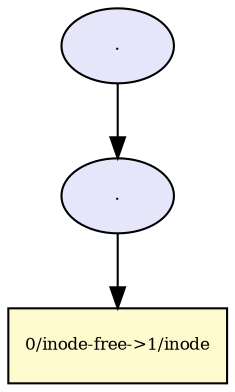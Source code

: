 digraph RGL__DirectedAdjacencyGraph {2[fontsize = 8,label = ".",shape = ellipse, fillcolor="#e6e6fa", style = filled]

2 -> 1[fontsize = 8, color="#000000"]

1[fontsize = 8,label = ".",shape = ellipse, fillcolor="#e6e6fa", style = filled]

1 -> 0[fontsize = 8, color="#000000"]

0[fontsize = 8,label = "0/inode-free->1/inode",shape = rectangle, fillcolor="#fffacd", style = filled]

}